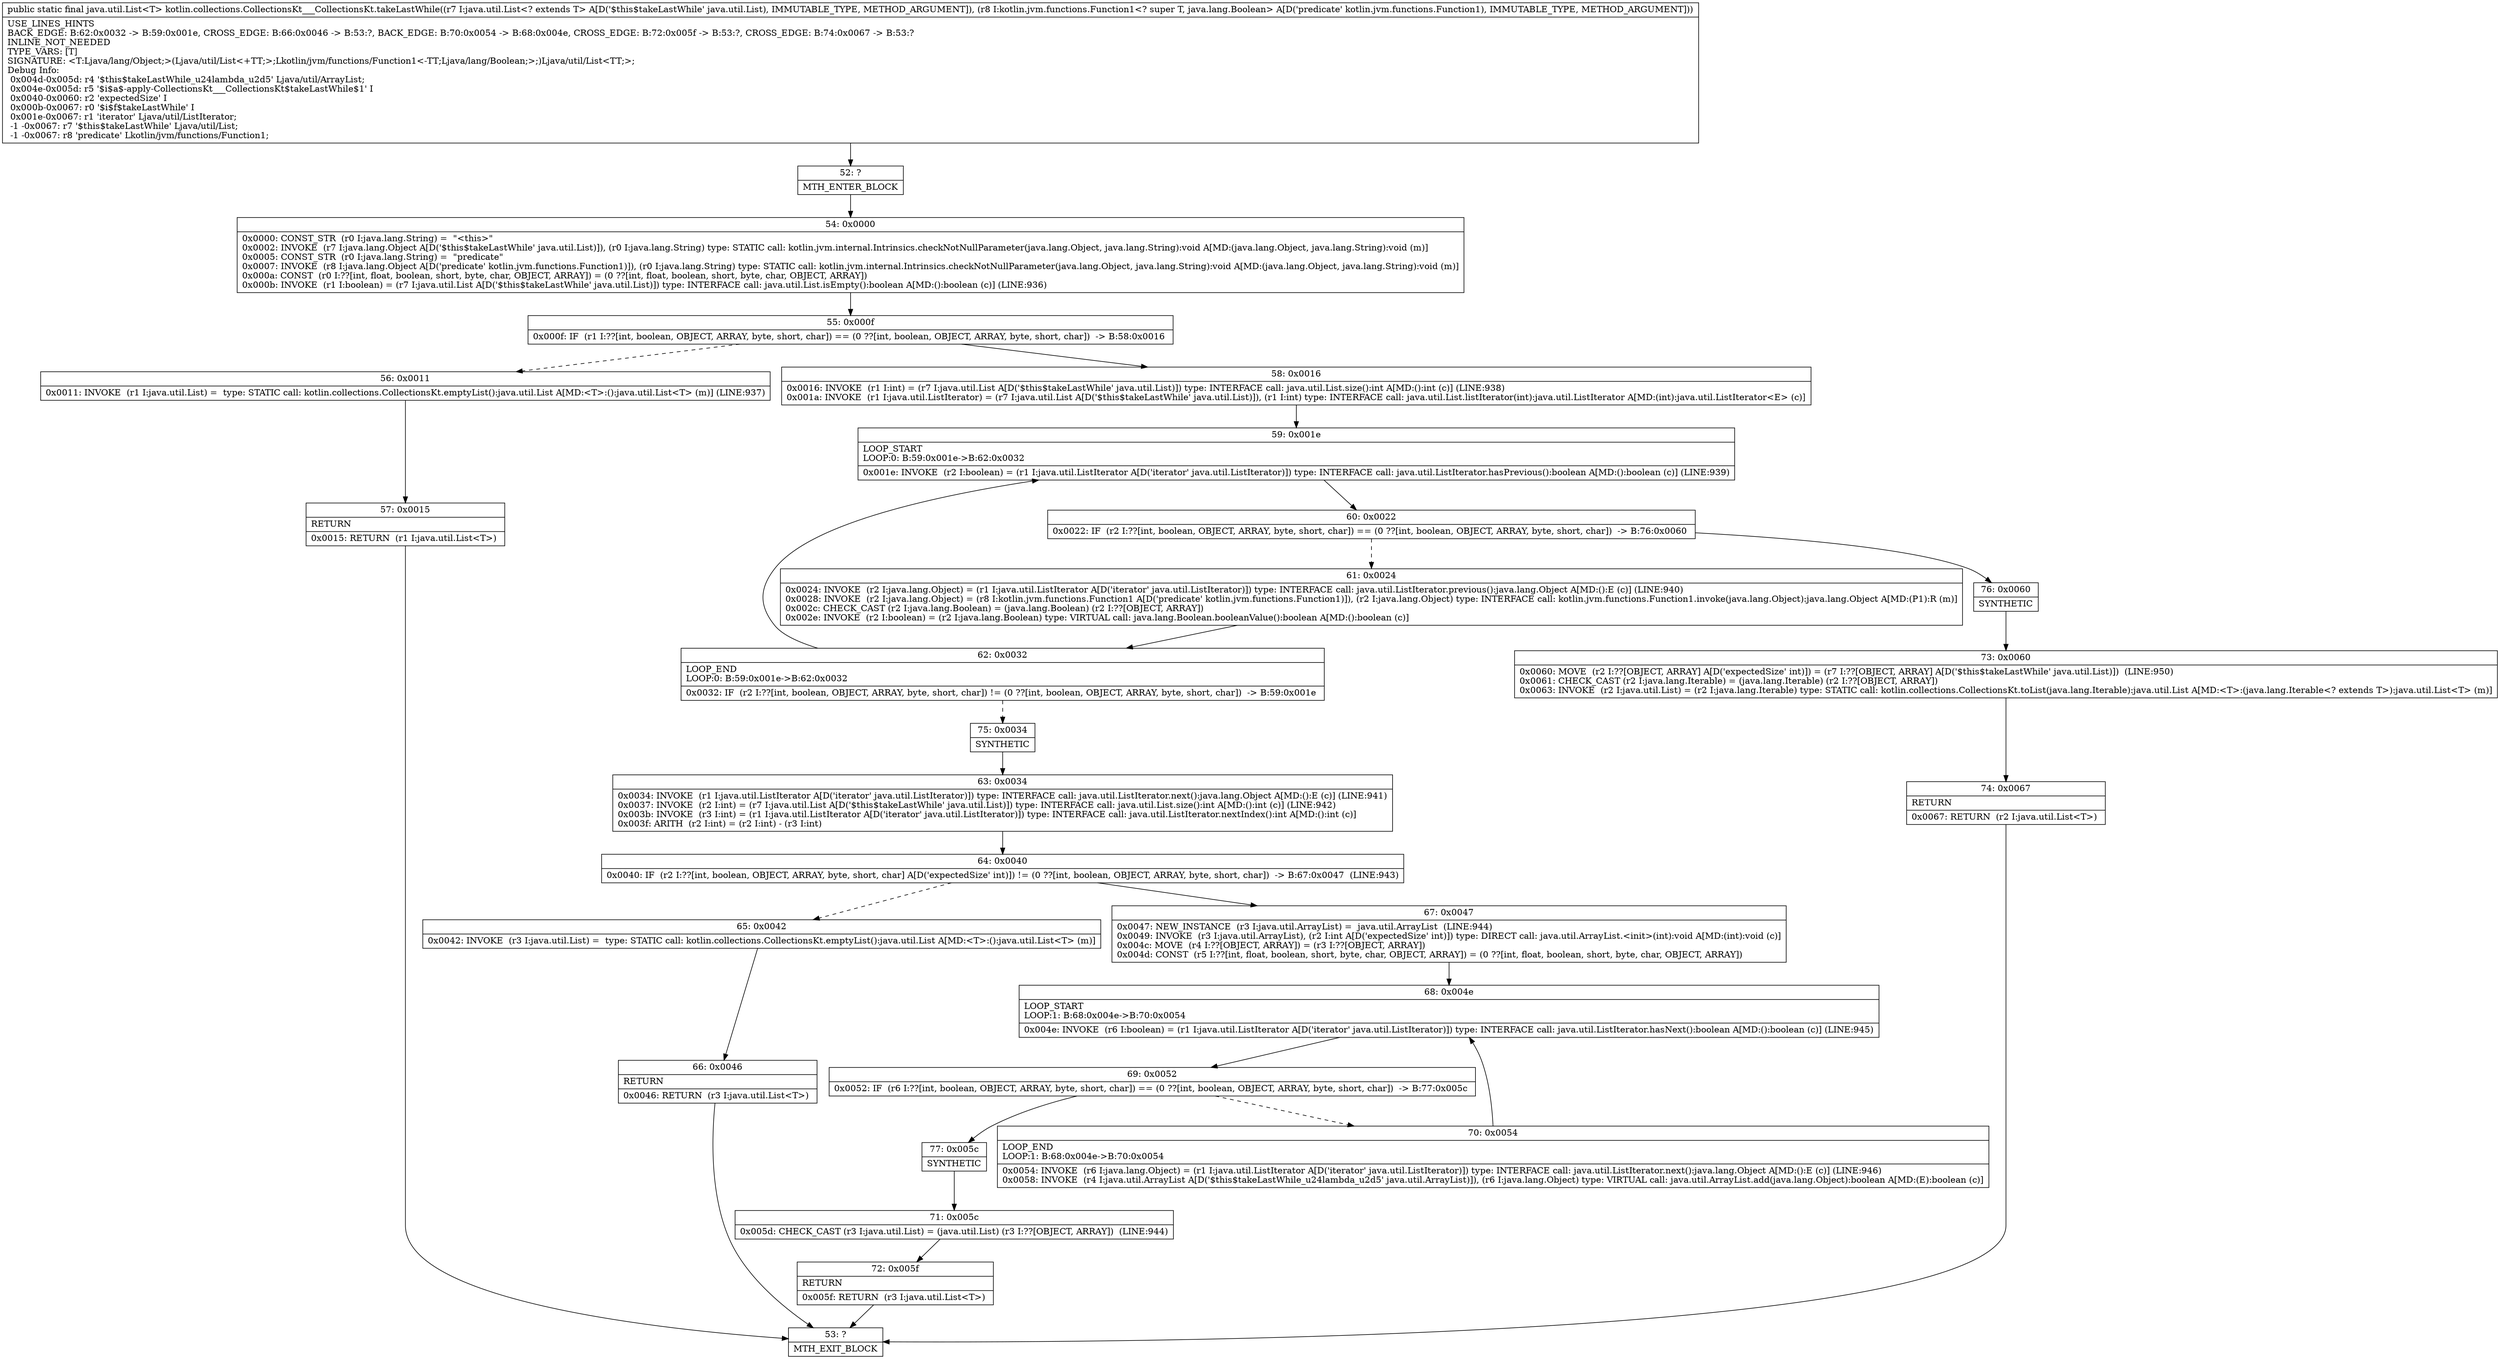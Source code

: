 digraph "CFG forkotlin.collections.CollectionsKt___CollectionsKt.takeLastWhile(Ljava\/util\/List;Lkotlin\/jvm\/functions\/Function1;)Ljava\/util\/List;" {
Node_52 [shape=record,label="{52\:\ ?|MTH_ENTER_BLOCK\l}"];
Node_54 [shape=record,label="{54\:\ 0x0000|0x0000: CONST_STR  (r0 I:java.lang.String) =  \"\<this\>\" \l0x0002: INVOKE  (r7 I:java.lang.Object A[D('$this$takeLastWhile' java.util.List)]), (r0 I:java.lang.String) type: STATIC call: kotlin.jvm.internal.Intrinsics.checkNotNullParameter(java.lang.Object, java.lang.String):void A[MD:(java.lang.Object, java.lang.String):void (m)]\l0x0005: CONST_STR  (r0 I:java.lang.String) =  \"predicate\" \l0x0007: INVOKE  (r8 I:java.lang.Object A[D('predicate' kotlin.jvm.functions.Function1)]), (r0 I:java.lang.String) type: STATIC call: kotlin.jvm.internal.Intrinsics.checkNotNullParameter(java.lang.Object, java.lang.String):void A[MD:(java.lang.Object, java.lang.String):void (m)]\l0x000a: CONST  (r0 I:??[int, float, boolean, short, byte, char, OBJECT, ARRAY]) = (0 ??[int, float, boolean, short, byte, char, OBJECT, ARRAY]) \l0x000b: INVOKE  (r1 I:boolean) = (r7 I:java.util.List A[D('$this$takeLastWhile' java.util.List)]) type: INTERFACE call: java.util.List.isEmpty():boolean A[MD:():boolean (c)] (LINE:936)\l}"];
Node_55 [shape=record,label="{55\:\ 0x000f|0x000f: IF  (r1 I:??[int, boolean, OBJECT, ARRAY, byte, short, char]) == (0 ??[int, boolean, OBJECT, ARRAY, byte, short, char])  \-\> B:58:0x0016 \l}"];
Node_56 [shape=record,label="{56\:\ 0x0011|0x0011: INVOKE  (r1 I:java.util.List) =  type: STATIC call: kotlin.collections.CollectionsKt.emptyList():java.util.List A[MD:\<T\>:():java.util.List\<T\> (m)] (LINE:937)\l}"];
Node_57 [shape=record,label="{57\:\ 0x0015|RETURN\l|0x0015: RETURN  (r1 I:java.util.List\<T\>) \l}"];
Node_53 [shape=record,label="{53\:\ ?|MTH_EXIT_BLOCK\l}"];
Node_58 [shape=record,label="{58\:\ 0x0016|0x0016: INVOKE  (r1 I:int) = (r7 I:java.util.List A[D('$this$takeLastWhile' java.util.List)]) type: INTERFACE call: java.util.List.size():int A[MD:():int (c)] (LINE:938)\l0x001a: INVOKE  (r1 I:java.util.ListIterator) = (r7 I:java.util.List A[D('$this$takeLastWhile' java.util.List)]), (r1 I:int) type: INTERFACE call: java.util.List.listIterator(int):java.util.ListIterator A[MD:(int):java.util.ListIterator\<E\> (c)]\l}"];
Node_59 [shape=record,label="{59\:\ 0x001e|LOOP_START\lLOOP:0: B:59:0x001e\-\>B:62:0x0032\l|0x001e: INVOKE  (r2 I:boolean) = (r1 I:java.util.ListIterator A[D('iterator' java.util.ListIterator)]) type: INTERFACE call: java.util.ListIterator.hasPrevious():boolean A[MD:():boolean (c)] (LINE:939)\l}"];
Node_60 [shape=record,label="{60\:\ 0x0022|0x0022: IF  (r2 I:??[int, boolean, OBJECT, ARRAY, byte, short, char]) == (0 ??[int, boolean, OBJECT, ARRAY, byte, short, char])  \-\> B:76:0x0060 \l}"];
Node_61 [shape=record,label="{61\:\ 0x0024|0x0024: INVOKE  (r2 I:java.lang.Object) = (r1 I:java.util.ListIterator A[D('iterator' java.util.ListIterator)]) type: INTERFACE call: java.util.ListIterator.previous():java.lang.Object A[MD:():E (c)] (LINE:940)\l0x0028: INVOKE  (r2 I:java.lang.Object) = (r8 I:kotlin.jvm.functions.Function1 A[D('predicate' kotlin.jvm.functions.Function1)]), (r2 I:java.lang.Object) type: INTERFACE call: kotlin.jvm.functions.Function1.invoke(java.lang.Object):java.lang.Object A[MD:(P1):R (m)]\l0x002c: CHECK_CAST (r2 I:java.lang.Boolean) = (java.lang.Boolean) (r2 I:??[OBJECT, ARRAY]) \l0x002e: INVOKE  (r2 I:boolean) = (r2 I:java.lang.Boolean) type: VIRTUAL call: java.lang.Boolean.booleanValue():boolean A[MD:():boolean (c)]\l}"];
Node_62 [shape=record,label="{62\:\ 0x0032|LOOP_END\lLOOP:0: B:59:0x001e\-\>B:62:0x0032\l|0x0032: IF  (r2 I:??[int, boolean, OBJECT, ARRAY, byte, short, char]) != (0 ??[int, boolean, OBJECT, ARRAY, byte, short, char])  \-\> B:59:0x001e \l}"];
Node_75 [shape=record,label="{75\:\ 0x0034|SYNTHETIC\l}"];
Node_63 [shape=record,label="{63\:\ 0x0034|0x0034: INVOKE  (r1 I:java.util.ListIterator A[D('iterator' java.util.ListIterator)]) type: INTERFACE call: java.util.ListIterator.next():java.lang.Object A[MD:():E (c)] (LINE:941)\l0x0037: INVOKE  (r2 I:int) = (r7 I:java.util.List A[D('$this$takeLastWhile' java.util.List)]) type: INTERFACE call: java.util.List.size():int A[MD:():int (c)] (LINE:942)\l0x003b: INVOKE  (r3 I:int) = (r1 I:java.util.ListIterator A[D('iterator' java.util.ListIterator)]) type: INTERFACE call: java.util.ListIterator.nextIndex():int A[MD:():int (c)]\l0x003f: ARITH  (r2 I:int) = (r2 I:int) \- (r3 I:int) \l}"];
Node_64 [shape=record,label="{64\:\ 0x0040|0x0040: IF  (r2 I:??[int, boolean, OBJECT, ARRAY, byte, short, char] A[D('expectedSize' int)]) != (0 ??[int, boolean, OBJECT, ARRAY, byte, short, char])  \-\> B:67:0x0047  (LINE:943)\l}"];
Node_65 [shape=record,label="{65\:\ 0x0042|0x0042: INVOKE  (r3 I:java.util.List) =  type: STATIC call: kotlin.collections.CollectionsKt.emptyList():java.util.List A[MD:\<T\>:():java.util.List\<T\> (m)]\l}"];
Node_66 [shape=record,label="{66\:\ 0x0046|RETURN\l|0x0046: RETURN  (r3 I:java.util.List\<T\>) \l}"];
Node_67 [shape=record,label="{67\:\ 0x0047|0x0047: NEW_INSTANCE  (r3 I:java.util.ArrayList) =  java.util.ArrayList  (LINE:944)\l0x0049: INVOKE  (r3 I:java.util.ArrayList), (r2 I:int A[D('expectedSize' int)]) type: DIRECT call: java.util.ArrayList.\<init\>(int):void A[MD:(int):void (c)]\l0x004c: MOVE  (r4 I:??[OBJECT, ARRAY]) = (r3 I:??[OBJECT, ARRAY]) \l0x004d: CONST  (r5 I:??[int, float, boolean, short, byte, char, OBJECT, ARRAY]) = (0 ??[int, float, boolean, short, byte, char, OBJECT, ARRAY]) \l}"];
Node_68 [shape=record,label="{68\:\ 0x004e|LOOP_START\lLOOP:1: B:68:0x004e\-\>B:70:0x0054\l|0x004e: INVOKE  (r6 I:boolean) = (r1 I:java.util.ListIterator A[D('iterator' java.util.ListIterator)]) type: INTERFACE call: java.util.ListIterator.hasNext():boolean A[MD:():boolean (c)] (LINE:945)\l}"];
Node_69 [shape=record,label="{69\:\ 0x0052|0x0052: IF  (r6 I:??[int, boolean, OBJECT, ARRAY, byte, short, char]) == (0 ??[int, boolean, OBJECT, ARRAY, byte, short, char])  \-\> B:77:0x005c \l}"];
Node_70 [shape=record,label="{70\:\ 0x0054|LOOP_END\lLOOP:1: B:68:0x004e\-\>B:70:0x0054\l|0x0054: INVOKE  (r6 I:java.lang.Object) = (r1 I:java.util.ListIterator A[D('iterator' java.util.ListIterator)]) type: INTERFACE call: java.util.ListIterator.next():java.lang.Object A[MD:():E (c)] (LINE:946)\l0x0058: INVOKE  (r4 I:java.util.ArrayList A[D('$this$takeLastWhile_u24lambda_u2d5' java.util.ArrayList)]), (r6 I:java.lang.Object) type: VIRTUAL call: java.util.ArrayList.add(java.lang.Object):boolean A[MD:(E):boolean (c)]\l}"];
Node_77 [shape=record,label="{77\:\ 0x005c|SYNTHETIC\l}"];
Node_71 [shape=record,label="{71\:\ 0x005c|0x005d: CHECK_CAST (r3 I:java.util.List) = (java.util.List) (r3 I:??[OBJECT, ARRAY])  (LINE:944)\l}"];
Node_72 [shape=record,label="{72\:\ 0x005f|RETURN\l|0x005f: RETURN  (r3 I:java.util.List\<T\>) \l}"];
Node_76 [shape=record,label="{76\:\ 0x0060|SYNTHETIC\l}"];
Node_73 [shape=record,label="{73\:\ 0x0060|0x0060: MOVE  (r2 I:??[OBJECT, ARRAY] A[D('expectedSize' int)]) = (r7 I:??[OBJECT, ARRAY] A[D('$this$takeLastWhile' java.util.List)])  (LINE:950)\l0x0061: CHECK_CAST (r2 I:java.lang.Iterable) = (java.lang.Iterable) (r2 I:??[OBJECT, ARRAY]) \l0x0063: INVOKE  (r2 I:java.util.List) = (r2 I:java.lang.Iterable) type: STATIC call: kotlin.collections.CollectionsKt.toList(java.lang.Iterable):java.util.List A[MD:\<T\>:(java.lang.Iterable\<? extends T\>):java.util.List\<T\> (m)]\l}"];
Node_74 [shape=record,label="{74\:\ 0x0067|RETURN\l|0x0067: RETURN  (r2 I:java.util.List\<T\>) \l}"];
MethodNode[shape=record,label="{public static final java.util.List\<T\> kotlin.collections.CollectionsKt___CollectionsKt.takeLastWhile((r7 I:java.util.List\<? extends T\> A[D('$this$takeLastWhile' java.util.List), IMMUTABLE_TYPE, METHOD_ARGUMENT]), (r8 I:kotlin.jvm.functions.Function1\<? super T, java.lang.Boolean\> A[D('predicate' kotlin.jvm.functions.Function1), IMMUTABLE_TYPE, METHOD_ARGUMENT]))  | USE_LINES_HINTS\lBACK_EDGE: B:62:0x0032 \-\> B:59:0x001e, CROSS_EDGE: B:66:0x0046 \-\> B:53:?, BACK_EDGE: B:70:0x0054 \-\> B:68:0x004e, CROSS_EDGE: B:72:0x005f \-\> B:53:?, CROSS_EDGE: B:74:0x0067 \-\> B:53:?\lINLINE_NOT_NEEDED\lTYPE_VARS: [T]\lSIGNATURE: \<T:Ljava\/lang\/Object;\>(Ljava\/util\/List\<+TT;\>;Lkotlin\/jvm\/functions\/Function1\<\-TT;Ljava\/lang\/Boolean;\>;)Ljava\/util\/List\<TT;\>;\lDebug Info:\l  0x004d\-0x005d: r4 '$this$takeLastWhile_u24lambda_u2d5' Ljava\/util\/ArrayList;\l  0x004e\-0x005d: r5 '$i$a$\-apply\-CollectionsKt___CollectionsKt$takeLastWhile$1' I\l  0x0040\-0x0060: r2 'expectedSize' I\l  0x000b\-0x0067: r0 '$i$f$takeLastWhile' I\l  0x001e\-0x0067: r1 'iterator' Ljava\/util\/ListIterator;\l  \-1 \-0x0067: r7 '$this$takeLastWhile' Ljava\/util\/List;\l  \-1 \-0x0067: r8 'predicate' Lkotlin\/jvm\/functions\/Function1;\l}"];
MethodNode -> Node_52;Node_52 -> Node_54;
Node_54 -> Node_55;
Node_55 -> Node_56[style=dashed];
Node_55 -> Node_58;
Node_56 -> Node_57;
Node_57 -> Node_53;
Node_58 -> Node_59;
Node_59 -> Node_60;
Node_60 -> Node_61[style=dashed];
Node_60 -> Node_76;
Node_61 -> Node_62;
Node_62 -> Node_59;
Node_62 -> Node_75[style=dashed];
Node_75 -> Node_63;
Node_63 -> Node_64;
Node_64 -> Node_65[style=dashed];
Node_64 -> Node_67;
Node_65 -> Node_66;
Node_66 -> Node_53;
Node_67 -> Node_68;
Node_68 -> Node_69;
Node_69 -> Node_70[style=dashed];
Node_69 -> Node_77;
Node_70 -> Node_68;
Node_77 -> Node_71;
Node_71 -> Node_72;
Node_72 -> Node_53;
Node_76 -> Node_73;
Node_73 -> Node_74;
Node_74 -> Node_53;
}

